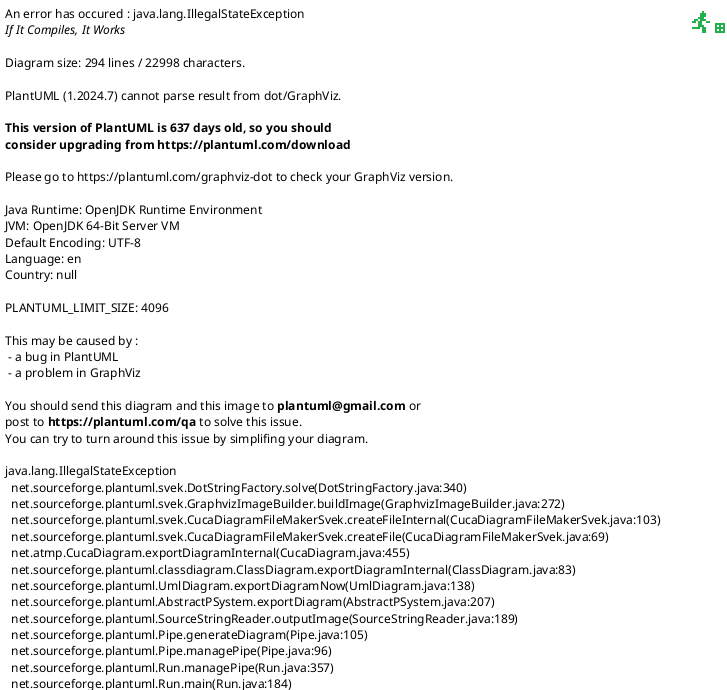 @startuml
'https://plantuml.com/class-diagram

' GENERATE CLASS DIAGRAM ===========
' Generator       : it.brunasti.java.diagrammer.ClassDiagrammer
' Path            : [/Users/paolo/Work/Tadaah/fp-backend-hiring-service/build/classes/java/main/com/freelanceplaza/hiringservice/entities]
' Java Files Path : [/Users/paolo/Work/Tadaah/fp-backend-hiring-service/src/main/java/com/freelanceplaza/hiringservice/entities/]
' Configuration   : [/Users/paolo/IdeaProjects/mine/java-diagrammer/temp/tadaah/config.json]
' Generated at    : Thu Feb 20 18:00:56 CET 2025
'
'   Stat infos    :
'       Files : [58]
'       Lines : [1085]
'     Classes : [58]
'     Methods : [666]
'      Fields : [525]



' CLASSES =======
class com.freelanceplaza.hiringservice.entities.QDocumentTypeEntity
class com.freelanceplaza.hiringservice.entities.FreelancerProposal
class com.freelanceplaza.hiringservice.entities.QShift
class com.freelanceplaza.hiringservice.entities.Shift$ShiftBuilder
class com.freelanceplaza.hiringservice.entities.QFavoriteLocationFreelancer
class com.freelanceplaza.hiringservice.entities.PrkRecord
class com.freelanceplaza.hiringservice.entities.QDocument
class com.freelanceplaza.hiringservice.entities.QM2MToken
class com.freelanceplaza.hiringservice.entities.QFreelancerLocationExclusions
class com.freelanceplaza.hiringservice.entities.Config
class com.freelanceplaza.hiringservice.entities.ShiftCancellationReason
class com.freelanceplaza.hiringservice.entities.QFreelancerProposal
class com.freelanceplaza.hiringservice.entities.HireCancellation
class com.freelanceplaza.hiringservice.entities.HireCancellationReason
class com.freelanceplaza.hiringservice.entities.Organization
class com.freelanceplaza.hiringservice.entities.Invoice
class com.freelanceplaza.hiringservice.entities.QHireApproval
class com.freelanceplaza.hiringservice.entities.DocumentTypeEntity
class com.freelanceplaza.hiringservice.entities.QApplication
class com.freelanceplaza.hiringservice.entities.QInvoiceFile
class com.freelanceplaza.hiringservice.entities.HireApproval
class com.freelanceplaza.hiringservice.entities.M2MToken$M2MTokenBuilder
class com.freelanceplaza.hiringservice.entities.User
class com.freelanceplaza.hiringservice.entities.M2MToken
class com.freelanceplaza.hiringservice.entities.LocationGroup
class com.freelanceplaza.hiringservice.entities.AssignmentAgreement
class com.freelanceplaza.hiringservice.entities.Shift
class com.freelanceplaza.hiringservice.entities.ApplicationRejection
class com.freelanceplaza.hiringservice.entities.Application
class com.freelanceplaza.hiringservice.entities.QLocation
class com.freelanceplaza.hiringservice.entities.Hire$HireBuilder
class com.freelanceplaza.hiringservice.entities.Application$ApplicationBuilder
class com.freelanceplaza.hiringservice.entities.QApplicationRejection
class com.freelanceplaza.hiringservice.entities.QShiftCancellation
class com.freelanceplaza.hiringservice.entities.QUser
class com.freelanceplaza.hiringservice.entities.Function
class com.freelanceplaza.hiringservice.entities.QInvoice
class com.freelanceplaza.hiringservice.entities.ShiftCancellation
class com.freelanceplaza.hiringservice.entities.QPrkRecord
class com.freelanceplaza.hiringservice.entities.FreelancerLocationExclusions
class com.freelanceplaza.hiringservice.entities.FavoriteLocationFreelancer
class com.freelanceplaza.hiringservice.entities.InvoiceFile
class com.freelanceplaza.hiringservice.entities.QFunction
class com.freelanceplaza.hiringservice.entities.QHireCancellationReason
class com.freelanceplaza.hiringservice.entities.Compensation
class com.freelanceplaza.hiringservice.entities.QAssignmentAgreement
class com.freelanceplaza.hiringservice.entities.QShiftCancellationReason
class com.freelanceplaza.hiringservice.entities.QHire
class com.freelanceplaza.hiringservice.entities.QCompensation
class com.freelanceplaza.hiringservice.entities.Hire
class com.freelanceplaza.hiringservice.entities.QOrganization
class com.freelanceplaza.hiringservice.entities.PrkRecordHistory
class com.freelanceplaza.hiringservice.entities.Document
class com.freelanceplaza.hiringservice.entities.QPrkRecordHistory
class com.freelanceplaza.hiringservice.entities.Location
class com.freelanceplaza.hiringservice.entities.QConfig
class com.freelanceplaza.hiringservice.entities.QHireCancellation
class com.freelanceplaza.hiringservice.entities.QLocationGroup

' INHERITANCES =======

' IMPLEMENT INTERFACE =======

' FIELDS =======
com.freelanceplaza.hiringservice.entities.FreelancerProposal --> com.freelanceplaza.hiringservice.entities.Hire
com.freelanceplaza.hiringservice.entities.Shift$ShiftBuilder --> com.freelanceplaza.hiringservice.enums.ShiftStatus
com.freelanceplaza.hiringservice.entities.Shift$ShiftBuilder --> com.freelanceplaza.hiringservice.enums.HiringRule
com.freelanceplaza.hiringservice.entities.Shift$ShiftBuilder --> com.freelanceplaza.hiringservice.enums.SelectionRule
com.freelanceplaza.hiringservice.entities.Shift$ShiftBuilder --> com.freelanceplaza.hiringservice.entities.ShiftCancellation
com.freelanceplaza.hiringservice.entities.Shift$ShiftBuilder --> com.freelanceplaza.hiringservice.entities.Function
com.freelanceplaza.hiringservice.entities.Shift$ShiftBuilder --> com.freelanceplaza.hiringservice.entities.LocationGroup
com.freelanceplaza.hiringservice.entities.PrkRecord --> com.freelanceplaza.hiringservice.entities.User
com.freelanceplaza.hiringservice.entities.PrkRecord --> com.freelanceplaza.hiringservice.entities.Organization
com.freelanceplaza.hiringservice.entities.Config --> com.freelanceplaza.hiringservice.enums.ConfigCodes
com.freelanceplaza.hiringservice.entities.HireCancellation --> com.freelanceplaza.hiringservice.enums.CancellationType
com.freelanceplaza.hiringservice.entities.HireCancellation --> com.freelanceplaza.hiringservice.entities.HireCancellationReason
com.freelanceplaza.hiringservice.entities.HireCancellation --> com.freelanceplaza.hiringservice.entities.Hire
com.freelanceplaza.hiringservice.entities.HireCancellationReason --> com.freelanceplaza.hiringservice.enums.HireCancellationReasonType
com.freelanceplaza.hiringservice.entities.Invoice --> com.freelanceplaza.commons.fpcommons.enums.Currency
com.freelanceplaza.hiringservice.entities.DocumentTypeEntity --> com.freelanceplaza.commons.fpcommons.sync.documents.DocumentType
com.freelanceplaza.hiringservice.entities.HireApproval --> com.freelanceplaza.hiringservice.entities.LocationGroup
com.freelanceplaza.hiringservice.entities.HireApproval --> com.freelanceplaza.hiringservice.enums.HireApprovalSource
com.freelanceplaza.hiringservice.entities.HireApproval --> com.freelanceplaza.hiringservice.enums.HireApprovalStatus
com.freelanceplaza.hiringservice.entities.HireApproval --> com.freelanceplaza.hiringservice.entities.Hire
com.freelanceplaza.hiringservice.entities.User --> com.freelanceplaza.commons.fpcommons.sync.users.UserType
com.freelanceplaza.hiringservice.entities.User --> com.freelanceplaza.commons.fpcommons.sync.users.Status
com.freelanceplaza.hiringservice.entities.User --> com.freelanceplaza.commons.fpcommons.sync.organizations.OnboardingStatus
com.freelanceplaza.hiringservice.entities.LocationGroup --> com.freelanceplaza.hiringservice.entities.Location
com.freelanceplaza.hiringservice.entities.AssignmentAgreement --> com.freelanceplaza.hiringservice.entities.Hire
com.freelanceplaza.hiringservice.entities.Shift --> com.freelanceplaza.hiringservice.enums.ShiftStatus
com.freelanceplaza.hiringservice.entities.Shift --> com.freelanceplaza.hiringservice.enums.HiringRule
com.freelanceplaza.hiringservice.entities.Shift --> com.freelanceplaza.hiringservice.enums.SelectionRule
com.freelanceplaza.hiringservice.entities.Shift --> com.freelanceplaza.hiringservice.entities.ShiftCancellation
com.freelanceplaza.hiringservice.entities.Shift --> com.freelanceplaza.hiringservice.entities.Function
com.freelanceplaza.hiringservice.entities.Shift --> com.freelanceplaza.hiringservice.entities.LocationGroup
com.freelanceplaza.hiringservice.entities.ApplicationRejection --> com.freelanceplaza.hiringservice.enums.ApplicationRejectionReason
com.freelanceplaza.hiringservice.entities.ApplicationRejection --> com.freelanceplaza.hiringservice.entities.Application
com.freelanceplaza.hiringservice.entities.Application --> com.freelanceplaza.hiringservice.entities.Shift
com.freelanceplaza.hiringservice.entities.Application --> com.freelanceplaza.hiringservice.enums.ApplicationStatus
com.freelanceplaza.hiringservice.entities.Application --> com.freelanceplaza.hiringservice.entities.ApplicationRejection
com.freelanceplaza.hiringservice.entities.Hire$HireBuilder --> com.freelanceplaza.hiringservice.entities.Shift
com.freelanceplaza.hiringservice.entities.Hire$HireBuilder --> com.freelanceplaza.hiringservice.enums.HireStatus
com.freelanceplaza.hiringservice.entities.Hire$HireBuilder --> com.freelanceplaza.hiringservice.entities.FreelancerProposal
com.freelanceplaza.hiringservice.entities.Hire$HireBuilder --> com.freelanceplaza.hiringservice.entities.HireApproval
com.freelanceplaza.hiringservice.entities.Hire$HireBuilder --> com.freelanceplaza.hiringservice.entities.HireCancellation
com.freelanceplaza.hiringservice.entities.Hire$HireBuilder --> com.freelanceplaza.hiringservice.entities.AssignmentAgreement
com.freelanceplaza.hiringservice.entities.Hire$HireBuilder --> com.freelanceplaza.hiringservice.entities.Invoice
com.freelanceplaza.hiringservice.entities.Application$ApplicationBuilder --> com.freelanceplaza.hiringservice.entities.Shift
com.freelanceplaza.hiringservice.entities.Application$ApplicationBuilder --> com.freelanceplaza.hiringservice.enums.ApplicationStatus
com.freelanceplaza.hiringservice.entities.Application$ApplicationBuilder --> com.freelanceplaza.hiringservice.entities.ApplicationRejection
com.freelanceplaza.hiringservice.entities.ShiftCancellation --> com.freelanceplaza.hiringservice.enums.CancellationType
com.freelanceplaza.hiringservice.entities.ShiftCancellation --> com.freelanceplaza.hiringservice.entities.ShiftCancellationReason
com.freelanceplaza.hiringservice.entities.ShiftCancellation --> com.freelanceplaza.hiringservice.entities.Shift
com.freelanceplaza.hiringservice.entities.FreelancerLocationExclusions --> com.freelanceplaza.hiringservice.dtos.common.LocationFreelancerId
com.freelanceplaza.hiringservice.entities.FavoriteLocationFreelancer --> com.freelanceplaza.hiringservice.dtos.common.LocationFreelancerId
com.freelanceplaza.hiringservice.entities.InvoiceFile --> com.freelanceplaza.invoices.enums.InvoiceBucketReference
com.freelanceplaza.hiringservice.entities.Hire --> com.freelanceplaza.hiringservice.entities.Shift
com.freelanceplaza.hiringservice.entities.Hire --> com.freelanceplaza.hiringservice.enums.HireStatus
com.freelanceplaza.hiringservice.entities.Hire --> com.freelanceplaza.hiringservice.entities.FreelancerProposal
com.freelanceplaza.hiringservice.entities.Hire --> com.freelanceplaza.hiringservice.entities.HireApproval
com.freelanceplaza.hiringservice.entities.Hire --> com.freelanceplaza.hiringservice.entities.HireCancellation
com.freelanceplaza.hiringservice.entities.Hire --> com.freelanceplaza.hiringservice.entities.AssignmentAgreement
com.freelanceplaza.hiringservice.entities.Hire --> com.freelanceplaza.hiringservice.entities.Invoice
com.freelanceplaza.hiringservice.entities.PrkRecordHistory --> com.freelanceplaza.hiringservice.enums.Action
com.freelanceplaza.hiringservice.entities.Document --> com.freelanceplaza.hiringservice.entities.DocumentTypeEntity
com.freelanceplaza.hiringservice.entities.Location --> com.freelanceplaza.hiringservice.entities.Organization
com.freelanceplaza.hiringservice.entities.Location --> com.freelanceplaza.commons.fpcommons.sync.locations.LocationStatus

' USES =======
com.freelanceplaza.hiringservice.entities.FreelancerProposal ..> com.freelanceplaza.hiringservice.entities.Hire
com.freelanceplaza.hiringservice.entities.FreelancerProposal ..> com.freelanceplaza.hiringservice.entities.FreelancerProposal
com.freelanceplaza.hiringservice.entities.Shift$ShiftBuilder ..> com.freelanceplaza.hiringservice.entities.Shift$ShiftBuilder
com.freelanceplaza.hiringservice.entities.Shift$ShiftBuilder ..> com.freelanceplaza.hiringservice.enums.ShiftStatus
com.freelanceplaza.hiringservice.entities.Shift$ShiftBuilder ..> com.freelanceplaza.hiringservice.enums.HiringRule
com.freelanceplaza.hiringservice.entities.Shift$ShiftBuilder ..> com.freelanceplaza.hiringservice.enums.SelectionRule
com.freelanceplaza.hiringservice.entities.Shift$ShiftBuilder ..> com.freelanceplaza.hiringservice.entities.ShiftCancellation
com.freelanceplaza.hiringservice.entities.Shift$ShiftBuilder ..> com.freelanceplaza.hiringservice.entities.Function
com.freelanceplaza.hiringservice.entities.Shift$ShiftBuilder ..> com.freelanceplaza.hiringservice.entities.LocationGroup
com.freelanceplaza.hiringservice.entities.Shift$ShiftBuilder ..> com.freelanceplaza.hiringservice.entities.Shift
com.freelanceplaza.hiringservice.entities.PrkRecord ..> com.freelanceplaza.hiringservice.entities.User
com.freelanceplaza.hiringservice.entities.PrkRecord ..> com.freelanceplaza.hiringservice.entities.Organization
com.freelanceplaza.hiringservice.entities.PrkRecord ..> com.freelanceplaza.hiringservice.entities.PrkRecord
com.freelanceplaza.hiringservice.entities.Config ..> com.freelanceplaza.hiringservice.enums.ConfigCodes
com.freelanceplaza.hiringservice.entities.Config ..> com.freelanceplaza.hiringservice.entities.Config
com.freelanceplaza.hiringservice.entities.ShiftCancellationReason ..> com.freelanceplaza.hiringservice.entities.ShiftCancellationReason
com.freelanceplaza.hiringservice.entities.HireCancellation ..> com.freelanceplaza.hiringservice.enums.CancellationType
com.freelanceplaza.hiringservice.entities.HireCancellation ..> com.freelanceplaza.hiringservice.entities.HireCancellationReason
com.freelanceplaza.hiringservice.entities.HireCancellation ..> com.freelanceplaza.hiringservice.entities.Hire
com.freelanceplaza.hiringservice.entities.HireCancellation ..> com.freelanceplaza.hiringservice.entities.HireCancellation
com.freelanceplaza.hiringservice.entities.HireCancellationReason ..> com.freelanceplaza.hiringservice.enums.HireCancellationReasonType
com.freelanceplaza.hiringservice.entities.HireCancellationReason ..> com.freelanceplaza.hiringservice.entities.HireCancellationReason
com.freelanceplaza.hiringservice.entities.Organization ..> com.freelanceplaza.hiringservice.entities.Organization
com.freelanceplaza.hiringservice.entities.Invoice ..> com.freelanceplaza.commons.fpcommons.enums.Currency
com.freelanceplaza.hiringservice.entities.Invoice ..> com.freelanceplaza.hiringservice.entities.Invoice
com.freelanceplaza.hiringservice.entities.DocumentTypeEntity ..> com.freelanceplaza.commons.fpcommons.sync.documents.DocumentType
com.freelanceplaza.hiringservice.entities.DocumentTypeEntity ..> com.freelanceplaza.hiringservice.entities.DocumentTypeEntity
com.freelanceplaza.hiringservice.entities.HireApproval ..> com.freelanceplaza.hiringservice.entities.LocationGroup
com.freelanceplaza.hiringservice.entities.HireApproval ..> com.freelanceplaza.hiringservice.enums.HireApprovalSource
com.freelanceplaza.hiringservice.entities.HireApproval ..> com.freelanceplaza.hiringservice.enums.HireApprovalStatus
com.freelanceplaza.hiringservice.entities.HireApproval ..> com.freelanceplaza.hiringservice.entities.Hire
com.freelanceplaza.hiringservice.entities.HireApproval ..> com.freelanceplaza.hiringservice.entities.HireApproval
com.freelanceplaza.hiringservice.entities.M2MToken$M2MTokenBuilder ..> com.freelanceplaza.hiringservice.entities.M2MToken$M2MTokenBuilder
com.freelanceplaza.hiringservice.entities.M2MToken$M2MTokenBuilder ..> com.freelanceplaza.hiringservice.entities.M2MToken
com.freelanceplaza.hiringservice.entities.User ..> com.freelanceplaza.commons.fpcommons.sync.users.UserType
com.freelanceplaza.hiringservice.entities.User ..> com.freelanceplaza.commons.fpcommons.sync.users.Status
com.freelanceplaza.hiringservice.entities.User ..> com.freelanceplaza.commons.fpcommons.sync.organizations.OnboardingStatus
com.freelanceplaza.hiringservice.entities.User ..> com.freelanceplaza.hiringservice.entities.User
com.freelanceplaza.hiringservice.entities.M2MToken ..> com.freelanceplaza.hiringservice.entities.M2MToken$M2MTokenBuilder
com.freelanceplaza.hiringservice.entities.M2MToken ..> com.freelanceplaza.hiringservice.entities.M2MToken
com.freelanceplaza.hiringservice.entities.LocationGroup ..> com.freelanceplaza.hiringservice.entities.Location
com.freelanceplaza.hiringservice.entities.LocationGroup ..> com.freelanceplaza.hiringservice.entities.LocationGroup
com.freelanceplaza.hiringservice.entities.AssignmentAgreement ..> com.freelanceplaza.hiringservice.entities.Hire
com.freelanceplaza.hiringservice.entities.AssignmentAgreement ..> com.freelanceplaza.hiringservice.entities.AssignmentAgreement
com.freelanceplaza.hiringservice.entities.Shift ..> com.freelanceplaza.hiringservice.entities.Shift$ShiftBuilder
com.freelanceplaza.hiringservice.entities.Shift ..> com.freelanceplaza.hiringservice.enums.ShiftStatus
com.freelanceplaza.hiringservice.entities.Shift ..> com.freelanceplaza.hiringservice.enums.HiringRule
com.freelanceplaza.hiringservice.entities.Shift ..> com.freelanceplaza.hiringservice.enums.SelectionRule
com.freelanceplaza.hiringservice.entities.Shift ..> com.freelanceplaza.hiringservice.entities.ShiftCancellation
com.freelanceplaza.hiringservice.entities.Shift ..> com.freelanceplaza.hiringservice.entities.Function
com.freelanceplaza.hiringservice.entities.Shift ..> com.freelanceplaza.hiringservice.entities.LocationGroup
com.freelanceplaza.hiringservice.entities.Shift ..> com.freelanceplaza.hiringservice.entities.Shift
com.freelanceplaza.hiringservice.entities.ApplicationRejection ..> com.freelanceplaza.hiringservice.enums.ApplicationRejectionReason
com.freelanceplaza.hiringservice.entities.ApplicationRejection ..> com.freelanceplaza.hiringservice.entities.Application
com.freelanceplaza.hiringservice.entities.ApplicationRejection ..> com.freelanceplaza.hiringservice.entities.ApplicationRejection
com.freelanceplaza.hiringservice.entities.Application ..> com.freelanceplaza.hiringservice.entities.Application$ApplicationBuilder
com.freelanceplaza.hiringservice.entities.Application ..> com.freelanceplaza.hiringservice.entities.Shift
com.freelanceplaza.hiringservice.entities.Application ..> com.freelanceplaza.hiringservice.enums.ApplicationStatus
com.freelanceplaza.hiringservice.entities.Application ..> com.freelanceplaza.hiringservice.entities.ApplicationRejection
com.freelanceplaza.hiringservice.entities.Application ..> com.freelanceplaza.hiringservice.entities.Application
com.freelanceplaza.hiringservice.entities.Hire$HireBuilder ..> com.freelanceplaza.hiringservice.entities.Hire$HireBuilder
com.freelanceplaza.hiringservice.entities.Hire$HireBuilder ..> com.freelanceplaza.hiringservice.entities.Shift
com.freelanceplaza.hiringservice.entities.Hire$HireBuilder ..> com.freelanceplaza.hiringservice.enums.HireStatus
com.freelanceplaza.hiringservice.entities.Hire$HireBuilder ..> com.freelanceplaza.hiringservice.entities.FreelancerProposal
com.freelanceplaza.hiringservice.entities.Hire$HireBuilder ..> com.freelanceplaza.hiringservice.entities.HireApproval
com.freelanceplaza.hiringservice.entities.Hire$HireBuilder ..> com.freelanceplaza.hiringservice.entities.HireCancellation
com.freelanceplaza.hiringservice.entities.Hire$HireBuilder ..> com.freelanceplaza.hiringservice.entities.AssignmentAgreement
com.freelanceplaza.hiringservice.entities.Hire$HireBuilder ..> com.freelanceplaza.hiringservice.entities.Invoice
com.freelanceplaza.hiringservice.entities.Hire$HireBuilder ..> com.freelanceplaza.hiringservice.entities.Hire
com.freelanceplaza.hiringservice.entities.Application$ApplicationBuilder ..> com.freelanceplaza.hiringservice.entities.Application$ApplicationBuilder
com.freelanceplaza.hiringservice.entities.Application$ApplicationBuilder ..> com.freelanceplaza.hiringservice.entities.Shift
com.freelanceplaza.hiringservice.entities.Application$ApplicationBuilder ..> com.freelanceplaza.hiringservice.enums.ApplicationStatus
com.freelanceplaza.hiringservice.entities.Application$ApplicationBuilder ..> com.freelanceplaza.hiringservice.entities.ApplicationRejection
com.freelanceplaza.hiringservice.entities.Application$ApplicationBuilder ..> com.freelanceplaza.hiringservice.entities.Application
com.freelanceplaza.hiringservice.entities.Function ..> com.freelanceplaza.hiringservice.entities.Function
com.freelanceplaza.hiringservice.entities.ShiftCancellation ..> com.freelanceplaza.hiringservice.enums.CancellationType
com.freelanceplaza.hiringservice.entities.ShiftCancellation ..> com.freelanceplaza.hiringservice.entities.ShiftCancellationReason
com.freelanceplaza.hiringservice.entities.ShiftCancellation ..> com.freelanceplaza.hiringservice.entities.Shift
com.freelanceplaza.hiringservice.entities.ShiftCancellation ..> com.freelanceplaza.hiringservice.entities.ShiftCancellation
com.freelanceplaza.hiringservice.entities.FreelancerLocationExclusions ..> com.freelanceplaza.hiringservice.dtos.common.LocationFreelancerId
com.freelanceplaza.hiringservice.entities.FreelancerLocationExclusions ..> com.freelanceplaza.hiringservice.entities.FreelancerLocationExclusions
com.freelanceplaza.hiringservice.entities.FavoriteLocationFreelancer ..> com.freelanceplaza.hiringservice.dtos.common.LocationFreelancerId
com.freelanceplaza.hiringservice.entities.FavoriteLocationFreelancer ..> com.freelanceplaza.hiringservice.entities.FavoriteLocationFreelancer
com.freelanceplaza.hiringservice.entities.InvoiceFile ..> com.freelanceplaza.invoices.enums.InvoiceBucketReference
com.freelanceplaza.hiringservice.entities.InvoiceFile ..> com.freelanceplaza.hiringservice.entities.InvoiceFile
com.freelanceplaza.hiringservice.entities.Compensation ..> com.freelanceplaza.hiringservice.entities.Compensation
com.freelanceplaza.hiringservice.entities.Hire ..> com.freelanceplaza.hiringservice.entities.Hire$HireBuilder
com.freelanceplaza.hiringservice.entities.Hire ..> com.freelanceplaza.hiringservice.entities.Shift
com.freelanceplaza.hiringservice.entities.Hire ..> com.freelanceplaza.hiringservice.enums.HireStatus
com.freelanceplaza.hiringservice.entities.Hire ..> com.freelanceplaza.hiringservice.entities.FreelancerProposal
com.freelanceplaza.hiringservice.entities.Hire ..> com.freelanceplaza.hiringservice.entities.HireApproval
com.freelanceplaza.hiringservice.entities.Hire ..> com.freelanceplaza.hiringservice.entities.HireCancellation
com.freelanceplaza.hiringservice.entities.Hire ..> com.freelanceplaza.hiringservice.entities.AssignmentAgreement
com.freelanceplaza.hiringservice.entities.Hire ..> com.freelanceplaza.hiringservice.entities.Invoice
com.freelanceplaza.hiringservice.entities.Hire ..> com.freelanceplaza.hiringservice.entities.Hire
com.freelanceplaza.hiringservice.entities.PrkRecordHistory ..> com.freelanceplaza.hiringservice.enums.Action
com.freelanceplaza.hiringservice.entities.PrkRecordHistory ..> com.freelanceplaza.hiringservice.entities.PrkRecordHistory
com.freelanceplaza.hiringservice.entities.Document ..> com.freelanceplaza.hiringservice.entities.DocumentTypeEntity
com.freelanceplaza.hiringservice.entities.Document ..> com.freelanceplaza.hiringservice.entities.Document
com.freelanceplaza.hiringservice.entities.Location ..> com.freelanceplaza.hiringservice.entities.Organization
com.freelanceplaza.hiringservice.entities.Location ..> com.freelanceplaza.commons.fpcommons.sync.locations.LocationStatus
com.freelanceplaza.hiringservice.entities.Location ..> com.freelanceplaza.hiringservice.entities.Location

' IMPORTS =======
' Java Files Path : /Users/paolo/Work/Tadaah/fp-backend-hiring-service/src/main/java/com/freelanceplaza/hiringservice/entities/
' com.freelanceplaza.hiringservice.entities.QDocumentTypeEntity

' com.freelanceplaza.hiringservice.entities.FreelancerProposal

' com.freelanceplaza.hiringservice.entities.QShift

' com.freelanceplaza.hiringservice.entities.Shift$ShiftBuilder

' com.freelanceplaza.hiringservice.entities.QFavoriteLocationFreelancer

' com.freelanceplaza.hiringservice.entities.PrkRecord

' com.freelanceplaza.hiringservice.entities.QDocument

' com.freelanceplaza.hiringservice.entities.QM2MToken

' com.freelanceplaza.hiringservice.entities.QFreelancerLocationExclusions

' com.freelanceplaza.hiringservice.entities.Config

' com.freelanceplaza.hiringservice.entities.ShiftCancellationReason

' com.freelanceplaza.hiringservice.entities.QFreelancerProposal

' com.freelanceplaza.hiringservice.entities.HireCancellation

' com.freelanceplaza.hiringservice.entities.HireCancellationReason

' com.freelanceplaza.hiringservice.entities.Organization

' com.freelanceplaza.hiringservice.entities.Invoice

' com.freelanceplaza.hiringservice.entities.QHireApproval

' com.freelanceplaza.hiringservice.entities.DocumentTypeEntity

' com.freelanceplaza.hiringservice.entities.QApplication

' com.freelanceplaza.hiringservice.entities.QInvoiceFile

' com.freelanceplaza.hiringservice.entities.HireApproval

' com.freelanceplaza.hiringservice.entities.M2MToken$M2MTokenBuilder

' com.freelanceplaza.hiringservice.entities.User

' com.freelanceplaza.hiringservice.entities.M2MToken

' com.freelanceplaza.hiringservice.entities.LocationGroup

' com.freelanceplaza.hiringservice.entities.AssignmentAgreement

' com.freelanceplaza.hiringservice.entities.Shift

' com.freelanceplaza.hiringservice.entities.ApplicationRejection

' com.freelanceplaza.hiringservice.entities.Application

' com.freelanceplaza.hiringservice.entities.QLocation

' com.freelanceplaza.hiringservice.entities.Hire$HireBuilder

' com.freelanceplaza.hiringservice.entities.Application$ApplicationBuilder

' com.freelanceplaza.hiringservice.entities.QApplicationRejection

' com.freelanceplaza.hiringservice.entities.QShiftCancellation

' com.freelanceplaza.hiringservice.entities.QUser

' com.freelanceplaza.hiringservice.entities.Function

' com.freelanceplaza.hiringservice.entities.QInvoice

' com.freelanceplaza.hiringservice.entities.ShiftCancellation

' com.freelanceplaza.hiringservice.entities.QPrkRecord

' com.freelanceplaza.hiringservice.entities.FreelancerLocationExclusions

' com.freelanceplaza.hiringservice.entities.FavoriteLocationFreelancer

' com.freelanceplaza.hiringservice.entities.InvoiceFile

' com.freelanceplaza.hiringservice.entities.QFunction

' com.freelanceplaza.hiringservice.entities.QHireCancellationReason

' com.freelanceplaza.hiringservice.entities.Compensation

' com.freelanceplaza.hiringservice.entities.QAssignmentAgreement

' com.freelanceplaza.hiringservice.entities.QShiftCancellationReason

' com.freelanceplaza.hiringservice.entities.QHire

' com.freelanceplaza.hiringservice.entities.QCompensation

' com.freelanceplaza.hiringservice.entities.Hire

' com.freelanceplaza.hiringservice.entities.QOrganization

' com.freelanceplaza.hiringservice.entities.PrkRecordHistory

' com.freelanceplaza.hiringservice.entities.Document

' com.freelanceplaza.hiringservice.entities.QPrkRecordHistory

' com.freelanceplaza.hiringservice.entities.Location

' com.freelanceplaza.hiringservice.entities.QConfig

' com.freelanceplaza.hiringservice.entities.QHireCancellation

' com.freelanceplaza.hiringservice.entities.QLocationGroup



@enduml

